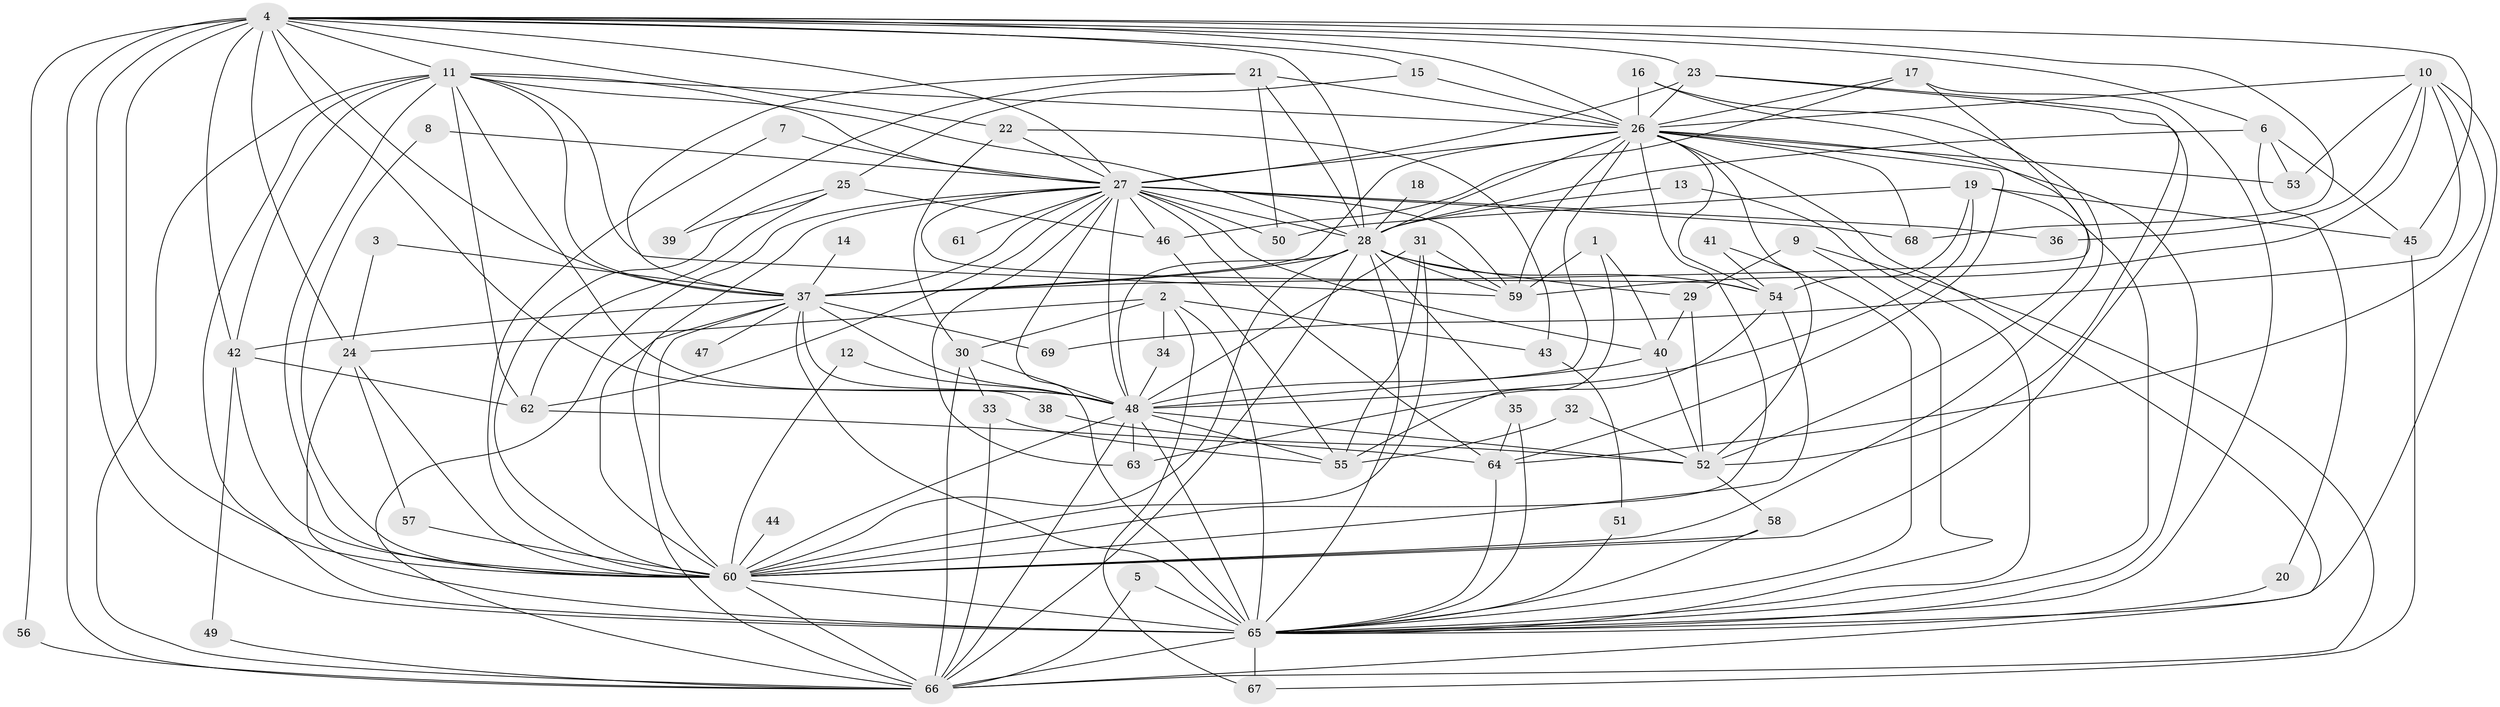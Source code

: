 // original degree distribution, {32: 0.007246376811594203, 21: 0.007246376811594203, 14: 0.007246376811594203, 25: 0.007246376811594203, 26: 0.014492753623188406, 33: 0.007246376811594203, 20: 0.014492753623188406, 22: 0.007246376811594203, 4: 0.07246376811594203, 2: 0.5942028985507246, 7: 0.043478260869565216, 6: 0.028985507246376812, 5: 0.028985507246376812, 3: 0.15217391304347827, 10: 0.007246376811594203}
// Generated by graph-tools (version 1.1) at 2025/01/03/09/25 03:01:37]
// undirected, 69 vertices, 196 edges
graph export_dot {
graph [start="1"]
  node [color=gray90,style=filled];
  1;
  2;
  3;
  4;
  5;
  6;
  7;
  8;
  9;
  10;
  11;
  12;
  13;
  14;
  15;
  16;
  17;
  18;
  19;
  20;
  21;
  22;
  23;
  24;
  25;
  26;
  27;
  28;
  29;
  30;
  31;
  32;
  33;
  34;
  35;
  36;
  37;
  38;
  39;
  40;
  41;
  42;
  43;
  44;
  45;
  46;
  47;
  48;
  49;
  50;
  51;
  52;
  53;
  54;
  55;
  56;
  57;
  58;
  59;
  60;
  61;
  62;
  63;
  64;
  65;
  66;
  67;
  68;
  69;
  1 -- 40 [weight=1.0];
  1 -- 55 [weight=1.0];
  1 -- 59 [weight=1.0];
  2 -- 24 [weight=1.0];
  2 -- 30 [weight=1.0];
  2 -- 34 [weight=1.0];
  2 -- 43 [weight=1.0];
  2 -- 65 [weight=2.0];
  2 -- 67 [weight=1.0];
  3 -- 24 [weight=1.0];
  3 -- 37 [weight=1.0];
  4 -- 6 [weight=1.0];
  4 -- 11 [weight=2.0];
  4 -- 15 [weight=1.0];
  4 -- 22 [weight=1.0];
  4 -- 23 [weight=1.0];
  4 -- 24 [weight=2.0];
  4 -- 26 [weight=1.0];
  4 -- 27 [weight=1.0];
  4 -- 28 [weight=1.0];
  4 -- 37 [weight=1.0];
  4 -- 42 [weight=1.0];
  4 -- 45 [weight=1.0];
  4 -- 48 [weight=1.0];
  4 -- 56 [weight=1.0];
  4 -- 60 [weight=2.0];
  4 -- 65 [weight=4.0];
  4 -- 66 [weight=2.0];
  4 -- 68 [weight=1.0];
  5 -- 65 [weight=1.0];
  5 -- 66 [weight=1.0];
  6 -- 20 [weight=1.0];
  6 -- 28 [weight=1.0];
  6 -- 45 [weight=1.0];
  6 -- 53 [weight=1.0];
  7 -- 27 [weight=1.0];
  7 -- 60 [weight=1.0];
  8 -- 27 [weight=1.0];
  8 -- 60 [weight=1.0];
  9 -- 29 [weight=1.0];
  9 -- 65 [weight=1.0];
  9 -- 66 [weight=1.0];
  10 -- 26 [weight=1.0];
  10 -- 36 [weight=1.0];
  10 -- 53 [weight=1.0];
  10 -- 59 [weight=1.0];
  10 -- 64 [weight=1.0];
  10 -- 65 [weight=1.0];
  10 -- 69 [weight=1.0];
  11 -- 26 [weight=1.0];
  11 -- 27 [weight=1.0];
  11 -- 28 [weight=1.0];
  11 -- 37 [weight=1.0];
  11 -- 42 [weight=1.0];
  11 -- 48 [weight=1.0];
  11 -- 59 [weight=1.0];
  11 -- 60 [weight=1.0];
  11 -- 62 [weight=1.0];
  11 -- 65 [weight=1.0];
  11 -- 66 [weight=2.0];
  12 -- 48 [weight=1.0];
  12 -- 60 [weight=1.0];
  13 -- 28 [weight=1.0];
  13 -- 65 [weight=1.0];
  14 -- 37 [weight=1.0];
  15 -- 25 [weight=1.0];
  15 -- 26 [weight=1.0];
  16 -- 26 [weight=1.0];
  16 -- 52 [weight=1.0];
  16 -- 60 [weight=1.0];
  17 -- 26 [weight=1.0];
  17 -- 37 [weight=1.0];
  17 -- 46 [weight=1.0];
  17 -- 65 [weight=1.0];
  18 -- 28 [weight=1.0];
  19 -- 45 [weight=1.0];
  19 -- 48 [weight=1.0];
  19 -- 50 [weight=1.0];
  19 -- 54 [weight=1.0];
  19 -- 65 [weight=1.0];
  20 -- 65 [weight=1.0];
  21 -- 26 [weight=1.0];
  21 -- 28 [weight=1.0];
  21 -- 37 [weight=1.0];
  21 -- 39 [weight=1.0];
  21 -- 50 [weight=1.0];
  22 -- 27 [weight=1.0];
  22 -- 30 [weight=1.0];
  22 -- 43 [weight=1.0];
  23 -- 26 [weight=2.0];
  23 -- 27 [weight=1.0];
  23 -- 52 [weight=1.0];
  23 -- 60 [weight=1.0];
  24 -- 57 [weight=1.0];
  24 -- 60 [weight=1.0];
  24 -- 65 [weight=1.0];
  25 -- 39 [weight=1.0];
  25 -- 46 [weight=1.0];
  25 -- 60 [weight=1.0];
  25 -- 62 [weight=1.0];
  26 -- 27 [weight=2.0];
  26 -- 28 [weight=1.0];
  26 -- 37 [weight=2.0];
  26 -- 48 [weight=1.0];
  26 -- 52 [weight=1.0];
  26 -- 53 [weight=1.0];
  26 -- 54 [weight=1.0];
  26 -- 59 [weight=1.0];
  26 -- 60 [weight=2.0];
  26 -- 64 [weight=1.0];
  26 -- 65 [weight=1.0];
  26 -- 66 [weight=1.0];
  26 -- 68 [weight=2.0];
  27 -- 28 [weight=3.0];
  27 -- 36 [weight=1.0];
  27 -- 37 [weight=2.0];
  27 -- 40 [weight=2.0];
  27 -- 46 [weight=1.0];
  27 -- 48 [weight=2.0];
  27 -- 50 [weight=1.0];
  27 -- 54 [weight=1.0];
  27 -- 59 [weight=1.0];
  27 -- 60 [weight=1.0];
  27 -- 61 [weight=1.0];
  27 -- 62 [weight=1.0];
  27 -- 63 [weight=1.0];
  27 -- 64 [weight=2.0];
  27 -- 65 [weight=1.0];
  27 -- 66 [weight=1.0];
  27 -- 68 [weight=1.0];
  28 -- 29 [weight=1.0];
  28 -- 35 [weight=1.0];
  28 -- 37 [weight=1.0];
  28 -- 48 [weight=1.0];
  28 -- 54 [weight=1.0];
  28 -- 59 [weight=1.0];
  28 -- 60 [weight=1.0];
  28 -- 65 [weight=1.0];
  28 -- 66 [weight=1.0];
  29 -- 40 [weight=1.0];
  29 -- 52 [weight=1.0];
  30 -- 33 [weight=1.0];
  30 -- 48 [weight=1.0];
  30 -- 66 [weight=1.0];
  31 -- 48 [weight=1.0];
  31 -- 55 [weight=1.0];
  31 -- 59 [weight=1.0];
  31 -- 60 [weight=1.0];
  32 -- 52 [weight=1.0];
  32 -- 55 [weight=2.0];
  33 -- 55 [weight=1.0];
  33 -- 66 [weight=1.0];
  34 -- 48 [weight=1.0];
  35 -- 64 [weight=1.0];
  35 -- 65 [weight=1.0];
  37 -- 38 [weight=1.0];
  37 -- 42 [weight=1.0];
  37 -- 47 [weight=1.0];
  37 -- 48 [weight=1.0];
  37 -- 60 [weight=1.0];
  37 -- 65 [weight=1.0];
  37 -- 66 [weight=1.0];
  37 -- 69 [weight=1.0];
  38 -- 52 [weight=1.0];
  40 -- 48 [weight=1.0];
  40 -- 52 [weight=1.0];
  41 -- 54 [weight=1.0];
  41 -- 65 [weight=1.0];
  42 -- 49 [weight=1.0];
  42 -- 60 [weight=1.0];
  42 -- 62 [weight=1.0];
  43 -- 51 [weight=1.0];
  44 -- 60 [weight=1.0];
  45 -- 67 [weight=1.0];
  46 -- 55 [weight=1.0];
  48 -- 52 [weight=1.0];
  48 -- 55 [weight=1.0];
  48 -- 60 [weight=1.0];
  48 -- 63 [weight=1.0];
  48 -- 65 [weight=3.0];
  48 -- 66 [weight=2.0];
  49 -- 66 [weight=1.0];
  51 -- 65 [weight=1.0];
  52 -- 58 [weight=1.0];
  54 -- 60 [weight=1.0];
  54 -- 63 [weight=1.0];
  56 -- 66 [weight=2.0];
  57 -- 60 [weight=2.0];
  58 -- 60 [weight=1.0];
  58 -- 65 [weight=1.0];
  60 -- 65 [weight=1.0];
  60 -- 66 [weight=1.0];
  62 -- 64 [weight=1.0];
  64 -- 65 [weight=1.0];
  65 -- 66 [weight=2.0];
  65 -- 67 [weight=1.0];
}
